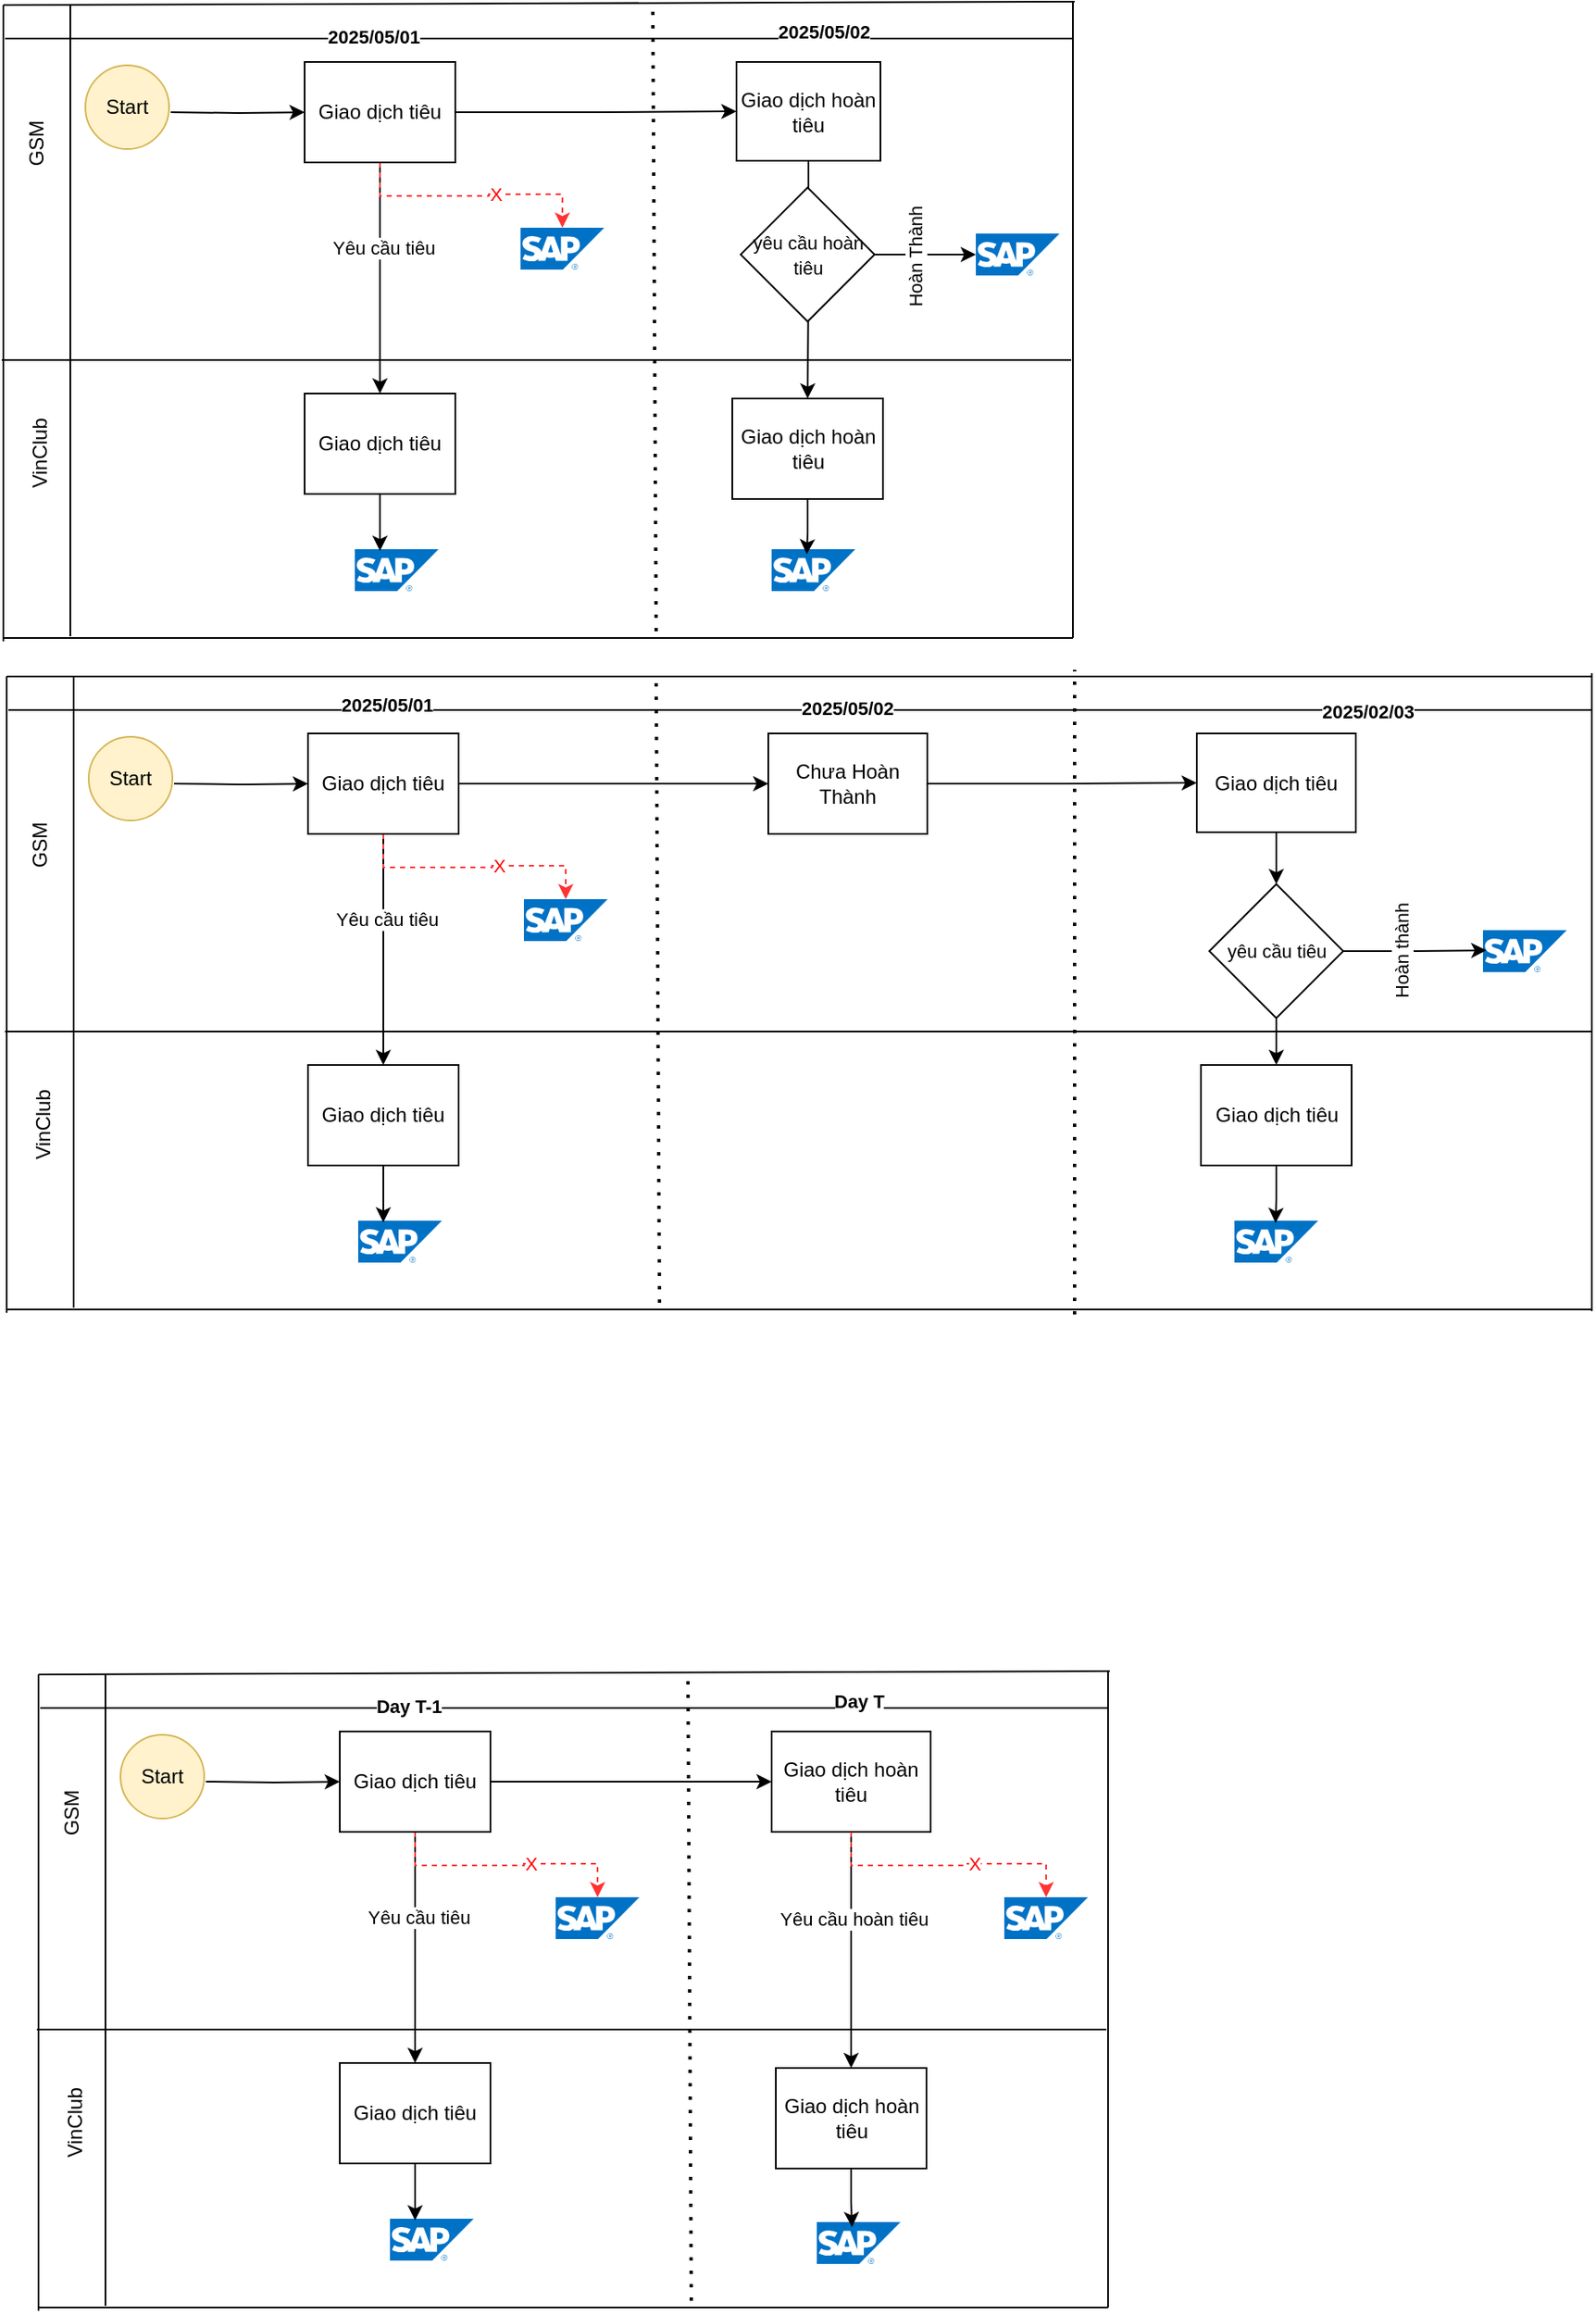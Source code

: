 <mxfile version="26.2.12">
  <diagram name="Page-1" id="jYxQsDxRD-8A5V3A2scU">
    <mxGraphModel dx="1428" dy="2025" grid="0" gridSize="10" guides="1" tooltips="1" connect="1" arrows="1" fold="1" page="0" pageScale="1" pageWidth="827" pageHeight="1169" math="0" shadow="0">
      <root>
        <mxCell id="0" />
        <mxCell id="1" parent="0" />
        <mxCell id="HJKBNOG1gQndoPXstNbw-36" value="" style="group" vertex="1" connectable="0" parent="1">
          <mxGeometry x="39" y="158" width="641" height="382" as="geometry" />
        </mxCell>
        <mxCell id="HJKBNOG1gQndoPXstNbw-2" style="edgeStyle=orthogonalEdgeStyle;rounded=0;orthogonalLoop=1;jettySize=auto;html=1;entryX=0;entryY=0.5;entryDx=0;entryDy=0;entryPerimeter=0;" edge="1" parent="HJKBNOG1gQndoPXstNbw-36" target="HJKBNOG1gQndoPXstNbw-3">
          <mxGeometry relative="1" as="geometry">
            <mxPoint x="181" y="66" as="targetPoint" />
            <mxPoint x="101" y="66" as="sourcePoint" />
          </mxGeometry>
        </mxCell>
        <mxCell id="HJKBNOG1gQndoPXstNbw-1" value="Start" style="ellipse;whiteSpace=wrap;html=1;aspect=fixed;fillColor=#fff2cc;strokeColor=#d6b656;" vertex="1" parent="HJKBNOG1gQndoPXstNbw-36">
          <mxGeometry x="50" y="38" width="50" height="50" as="geometry" />
        </mxCell>
        <mxCell id="HJKBNOG1gQndoPXstNbw-13" style="edgeStyle=orthogonalEdgeStyle;rounded=0;orthogonalLoop=1;jettySize=auto;html=1;entryX=0.5;entryY=0;entryDx=0;entryDy=0;" edge="1" parent="HJKBNOG1gQndoPXstNbw-36" source="HJKBNOG1gQndoPXstNbw-3" target="HJKBNOG1gQndoPXstNbw-12">
          <mxGeometry relative="1" as="geometry" />
        </mxCell>
        <mxCell id="HJKBNOG1gQndoPXstNbw-14" value="Yêu cầu tiêu" style="edgeLabel;html=1;align=center;verticalAlign=middle;resizable=0;points=[];" vertex="1" connectable="0" parent="HJKBNOG1gQndoPXstNbw-13">
          <mxGeometry x="-0.267" y="2" relative="1" as="geometry">
            <mxPoint as="offset" />
          </mxGeometry>
        </mxCell>
        <mxCell id="HJKBNOG1gQndoPXstNbw-16" value="" style="edgeStyle=orthogonalEdgeStyle;rounded=0;orthogonalLoop=1;jettySize=auto;html=1;" edge="1" parent="HJKBNOG1gQndoPXstNbw-36" source="HJKBNOG1gQndoPXstNbw-3" target="HJKBNOG1gQndoPXstNbw-15">
          <mxGeometry relative="1" as="geometry" />
        </mxCell>
        <mxCell id="HJKBNOG1gQndoPXstNbw-30" style="edgeStyle=orthogonalEdgeStyle;rounded=0;orthogonalLoop=1;jettySize=auto;html=1;dashed=1;strokeColor=#FF3333;exitX=0.5;exitY=1;exitDx=0;exitDy=0;" edge="1" parent="HJKBNOG1gQndoPXstNbw-36" source="HJKBNOG1gQndoPXstNbw-3" target="HJKBNOG1gQndoPXstNbw-29">
          <mxGeometry relative="1" as="geometry" />
        </mxCell>
        <mxCell id="HJKBNOG1gQndoPXstNbw-31" value="X" style="edgeLabel;html=1;align=center;verticalAlign=middle;resizable=0;points=[];fontColor=#FF0000;" vertex="1" connectable="0" parent="HJKBNOG1gQndoPXstNbw-30">
          <mxGeometry x="0.203" relative="1" as="geometry">
            <mxPoint as="offset" />
          </mxGeometry>
        </mxCell>
        <mxCell id="HJKBNOG1gQndoPXstNbw-3" value="Giao dịch ti&lt;span style=&quot;background-color: transparent; color: light-dark(rgb(0, 0, 0), rgb(255, 255, 255));&quot;&gt;êu&lt;/span&gt;" style="rounded=0;whiteSpace=wrap;html=1;" vertex="1" parent="HJKBNOG1gQndoPXstNbw-36">
          <mxGeometry x="181" y="36" width="90" height="60" as="geometry" />
        </mxCell>
        <mxCell id="HJKBNOG1gQndoPXstNbw-5" value="" style="endArrow=none;html=1;rounded=0;" edge="1" parent="HJKBNOG1gQndoPXstNbw-36">
          <mxGeometry width="50" height="50" relative="1" as="geometry">
            <mxPoint x="1" y="2" as="sourcePoint" />
            <mxPoint x="641" as="targetPoint" />
          </mxGeometry>
        </mxCell>
        <mxCell id="HJKBNOG1gQndoPXstNbw-6" value="" style="endArrow=none;html=1;rounded=0;" edge="1" parent="HJKBNOG1gQndoPXstNbw-36">
          <mxGeometry width="50" height="50" relative="1" as="geometry">
            <mxPoint y="214" as="sourcePoint" />
            <mxPoint x="639" y="214" as="targetPoint" />
          </mxGeometry>
        </mxCell>
        <mxCell id="HJKBNOG1gQndoPXstNbw-7" value="" style="endArrow=none;html=1;rounded=0;" edge="1" parent="HJKBNOG1gQndoPXstNbw-36">
          <mxGeometry width="50" height="50" relative="1" as="geometry">
            <mxPoint x="1" y="380" as="sourcePoint" />
            <mxPoint x="640" y="380" as="targetPoint" />
          </mxGeometry>
        </mxCell>
        <mxCell id="HJKBNOG1gQndoPXstNbw-8" value="" style="endArrow=none;html=1;rounded=0;" edge="1" parent="HJKBNOG1gQndoPXstNbw-36">
          <mxGeometry width="50" height="50" relative="1" as="geometry">
            <mxPoint x="1" y="382" as="sourcePoint" />
            <mxPoint x="1" y="2" as="targetPoint" />
          </mxGeometry>
        </mxCell>
        <mxCell id="HJKBNOG1gQndoPXstNbw-9" value="" style="endArrow=none;html=1;rounded=0;" edge="1" parent="HJKBNOG1gQndoPXstNbw-36">
          <mxGeometry width="50" height="50" relative="1" as="geometry">
            <mxPoint x="41" y="379" as="sourcePoint" />
            <mxPoint x="41" y="2" as="targetPoint" />
          </mxGeometry>
        </mxCell>
        <mxCell id="HJKBNOG1gQndoPXstNbw-10" value="GSM" style="text;html=1;align=center;verticalAlign=middle;resizable=0;points=[];autosize=1;strokeColor=none;fillColor=none;rotation=-90;" vertex="1" parent="HJKBNOG1gQndoPXstNbw-36">
          <mxGeometry x="-4" y="70" width="50" height="30" as="geometry" />
        </mxCell>
        <mxCell id="HJKBNOG1gQndoPXstNbw-11" value="VinClub" style="text;html=1;align=center;verticalAlign=middle;resizable=0;points=[];autosize=1;strokeColor=none;fillColor=none;rotation=-90;" vertex="1" parent="HJKBNOG1gQndoPXstNbw-36">
          <mxGeometry x="-12" y="255" width="70" height="30" as="geometry" />
        </mxCell>
        <mxCell id="HJKBNOG1gQndoPXstNbw-12" value="Giao dịch tiêu" style="rounded=0;whiteSpace=wrap;html=1;" vertex="1" parent="HJKBNOG1gQndoPXstNbw-36">
          <mxGeometry x="181" y="234" width="90" height="60" as="geometry" />
        </mxCell>
        <mxCell id="HJKBNOG1gQndoPXstNbw-18" style="edgeStyle=orthogonalEdgeStyle;rounded=0;orthogonalLoop=1;jettySize=auto;html=1;" edge="1" parent="HJKBNOG1gQndoPXstNbw-36" source="HJKBNOG1gQndoPXstNbw-15" target="HJKBNOG1gQndoPXstNbw-17">
          <mxGeometry relative="1" as="geometry" />
        </mxCell>
        <mxCell id="HJKBNOG1gQndoPXstNbw-19" value="Yêu cầu hoàn tiêu" style="edgeLabel;html=1;align=center;verticalAlign=middle;resizable=0;points=[];" vertex="1" connectable="0" parent="HJKBNOG1gQndoPXstNbw-18">
          <mxGeometry x="-0.27" y="1" relative="1" as="geometry">
            <mxPoint as="offset" />
          </mxGeometry>
        </mxCell>
        <mxCell id="HJKBNOG1gQndoPXstNbw-15" value="Giao dịch hoàn ti&lt;span style=&quot;background-color: transparent; color: light-dark(rgb(0, 0, 0), rgb(255, 255, 255));&quot;&gt;êu&lt;/span&gt;" style="rounded=0;whiteSpace=wrap;html=1;" vertex="1" parent="HJKBNOG1gQndoPXstNbw-36">
          <mxGeometry x="439" y="36" width="95" height="60" as="geometry" />
        </mxCell>
        <mxCell id="HJKBNOG1gQndoPXstNbw-17" value="Giao dịch hoàn tiêu" style="rounded=0;whiteSpace=wrap;html=1;" vertex="1" parent="HJKBNOG1gQndoPXstNbw-36">
          <mxGeometry x="441.5" y="237" width="90" height="60" as="geometry" />
        </mxCell>
        <mxCell id="HJKBNOG1gQndoPXstNbw-20" value="" style="endArrow=none;dashed=1;html=1;dashPattern=1 3;strokeWidth=2;rounded=0;" edge="1" parent="HJKBNOG1gQndoPXstNbw-36">
          <mxGeometry width="50" height="50" relative="1" as="geometry">
            <mxPoint x="391" y="376" as="sourcePoint" />
            <mxPoint x="389" as="targetPoint" />
          </mxGeometry>
        </mxCell>
        <mxCell id="HJKBNOG1gQndoPXstNbw-22" value="" style="endArrow=none;html=1;rounded=0;" edge="1" parent="HJKBNOG1gQndoPXstNbw-36">
          <mxGeometry width="50" height="50" relative="1" as="geometry">
            <mxPoint x="2" y="22" as="sourcePoint" />
            <mxPoint x="640" y="22" as="targetPoint" />
          </mxGeometry>
        </mxCell>
        <mxCell id="HJKBNOG1gQndoPXstNbw-23" value="Day T-1" style="edgeLabel;html=1;align=center;verticalAlign=middle;resizable=0;points=[];fontStyle=1" vertex="1" connectable="0" parent="HJKBNOG1gQndoPXstNbw-22">
          <mxGeometry x="-0.467" y="3" relative="1" as="geometry">
            <mxPoint x="50" y="2" as="offset" />
          </mxGeometry>
        </mxCell>
        <mxCell id="HJKBNOG1gQndoPXstNbw-24" value="Day T" style="edgeLabel;html=1;align=center;verticalAlign=middle;resizable=0;points=[];fontStyle=1" vertex="1" connectable="0" parent="HJKBNOG1gQndoPXstNbw-22">
          <mxGeometry x="0.303" y="3" relative="1" as="geometry">
            <mxPoint x="73" y="-1" as="offset" />
          </mxGeometry>
        </mxCell>
        <mxCell id="HJKBNOG1gQndoPXstNbw-25" value="" style="image;sketch=0;aspect=fixed;html=1;points=[];align=center;fontSize=12;image=img/lib/mscae/SAP_HANA_on_Azure.svg;" vertex="1" parent="HJKBNOG1gQndoPXstNbw-36">
          <mxGeometry x="211" y="327" width="50" height="25" as="geometry" />
        </mxCell>
        <mxCell id="HJKBNOG1gQndoPXstNbw-26" style="edgeStyle=orthogonalEdgeStyle;rounded=0;orthogonalLoop=1;jettySize=auto;html=1;entryX=0.3;entryY=0.04;entryDx=0;entryDy=0;entryPerimeter=0;" edge="1" parent="HJKBNOG1gQndoPXstNbw-36" source="HJKBNOG1gQndoPXstNbw-12" target="HJKBNOG1gQndoPXstNbw-25">
          <mxGeometry relative="1" as="geometry" />
        </mxCell>
        <mxCell id="HJKBNOG1gQndoPXstNbw-27" value="" style="image;sketch=0;aspect=fixed;html=1;points=[];align=center;fontSize=12;image=img/lib/mscae/SAP_HANA_on_Azure.svg;" vertex="1" parent="HJKBNOG1gQndoPXstNbw-36">
          <mxGeometry x="466" y="329" width="50" height="25" as="geometry" />
        </mxCell>
        <mxCell id="HJKBNOG1gQndoPXstNbw-28" style="edgeStyle=orthogonalEdgeStyle;rounded=0;orthogonalLoop=1;jettySize=auto;html=1;entryX=0.42;entryY=0.12;entryDx=0;entryDy=0;entryPerimeter=0;" edge="1" parent="HJKBNOG1gQndoPXstNbw-36" source="HJKBNOG1gQndoPXstNbw-17" target="HJKBNOG1gQndoPXstNbw-27">
          <mxGeometry relative="1" as="geometry" />
        </mxCell>
        <mxCell id="HJKBNOG1gQndoPXstNbw-29" value="" style="image;sketch=0;aspect=fixed;html=1;points=[];align=center;fontSize=12;image=img/lib/mscae/SAP_HANA_on_Azure.svg;" vertex="1" parent="HJKBNOG1gQndoPXstNbw-36">
          <mxGeometry x="310" y="135" width="50" height="25" as="geometry" />
        </mxCell>
        <mxCell id="HJKBNOG1gQndoPXstNbw-32" style="edgeStyle=orthogonalEdgeStyle;rounded=0;orthogonalLoop=1;jettySize=auto;html=1;dashed=1;strokeColor=#FF3333;exitX=0.5;exitY=1;exitDx=0;exitDy=0;" edge="1" parent="HJKBNOG1gQndoPXstNbw-36" source="HJKBNOG1gQndoPXstNbw-15" target="HJKBNOG1gQndoPXstNbw-34">
          <mxGeometry relative="1" as="geometry">
            <mxPoint x="525" y="112" as="sourcePoint" />
            <mxPoint x="580" y="153" as="targetPoint" />
          </mxGeometry>
        </mxCell>
        <mxCell id="HJKBNOG1gQndoPXstNbw-33" value="X" style="edgeLabel;html=1;align=center;verticalAlign=middle;resizable=0;points=[];fontColor=#FF0000;" vertex="1" connectable="0" parent="HJKBNOG1gQndoPXstNbw-32">
          <mxGeometry x="0.203" relative="1" as="geometry">
            <mxPoint as="offset" />
          </mxGeometry>
        </mxCell>
        <mxCell id="HJKBNOG1gQndoPXstNbw-34" value="" style="image;sketch=0;aspect=fixed;html=1;points=[];align=center;fontSize=12;image=img/lib/mscae/SAP_HANA_on_Azure.svg;" vertex="1" parent="HJKBNOG1gQndoPXstNbw-36">
          <mxGeometry x="578" y="135" width="50" height="25" as="geometry" />
        </mxCell>
        <mxCell id="HJKBNOG1gQndoPXstNbw-35" value="" style="endArrow=none;html=1;rounded=0;" edge="1" parent="HJKBNOG1gQndoPXstNbw-36">
          <mxGeometry width="50" height="50" relative="1" as="geometry">
            <mxPoint x="640" y="380" as="sourcePoint" />
            <mxPoint x="640" as="targetPoint" />
          </mxGeometry>
        </mxCell>
        <mxCell id="HJKBNOG1gQndoPXstNbw-72" value="" style="group" vertex="1" connectable="0" parent="1">
          <mxGeometry x="18" y="-839" width="641" height="382" as="geometry" />
        </mxCell>
        <mxCell id="HJKBNOG1gQndoPXstNbw-73" style="edgeStyle=orthogonalEdgeStyle;rounded=0;orthogonalLoop=1;jettySize=auto;html=1;entryX=0;entryY=0.5;entryDx=0;entryDy=0;entryPerimeter=0;" edge="1" parent="HJKBNOG1gQndoPXstNbw-72" target="HJKBNOG1gQndoPXstNbw-80">
          <mxGeometry relative="1" as="geometry">
            <mxPoint x="181" y="66" as="targetPoint" />
            <mxPoint x="101" y="66" as="sourcePoint" />
          </mxGeometry>
        </mxCell>
        <mxCell id="HJKBNOG1gQndoPXstNbw-74" value="Start" style="ellipse;whiteSpace=wrap;html=1;aspect=fixed;fillColor=#fff2cc;strokeColor=#d6b656;" vertex="1" parent="HJKBNOG1gQndoPXstNbw-72">
          <mxGeometry x="50" y="38" width="50" height="50" as="geometry" />
        </mxCell>
        <mxCell id="HJKBNOG1gQndoPXstNbw-75" style="edgeStyle=orthogonalEdgeStyle;rounded=0;orthogonalLoop=1;jettySize=auto;html=1;entryX=0.5;entryY=0;entryDx=0;entryDy=0;" edge="1" parent="HJKBNOG1gQndoPXstNbw-72" source="HJKBNOG1gQndoPXstNbw-80" target="HJKBNOG1gQndoPXstNbw-88">
          <mxGeometry relative="1" as="geometry" />
        </mxCell>
        <mxCell id="HJKBNOG1gQndoPXstNbw-76" value="Yêu cầu tiêu" style="edgeLabel;html=1;align=center;verticalAlign=middle;resizable=0;points=[];" vertex="1" connectable="0" parent="HJKBNOG1gQndoPXstNbw-75">
          <mxGeometry x="-0.267" y="2" relative="1" as="geometry">
            <mxPoint as="offset" />
          </mxGeometry>
        </mxCell>
        <mxCell id="HJKBNOG1gQndoPXstNbw-77" value="" style="edgeStyle=orthogonalEdgeStyle;rounded=0;orthogonalLoop=1;jettySize=auto;html=1;" edge="1" parent="HJKBNOG1gQndoPXstNbw-72" source="HJKBNOG1gQndoPXstNbw-80" target="HJKBNOG1gQndoPXstNbw-91">
          <mxGeometry relative="1" as="geometry" />
        </mxCell>
        <mxCell id="HJKBNOG1gQndoPXstNbw-78" style="edgeStyle=orthogonalEdgeStyle;rounded=0;orthogonalLoop=1;jettySize=auto;html=1;dashed=1;strokeColor=#FF3333;exitX=0.5;exitY=1;exitDx=0;exitDy=0;" edge="1" parent="HJKBNOG1gQndoPXstNbw-72" source="HJKBNOG1gQndoPXstNbw-80" target="HJKBNOG1gQndoPXstNbw-101">
          <mxGeometry relative="1" as="geometry" />
        </mxCell>
        <mxCell id="HJKBNOG1gQndoPXstNbw-79" value="X" style="edgeLabel;html=1;align=center;verticalAlign=middle;resizable=0;points=[];fontColor=#FF0000;" vertex="1" connectable="0" parent="HJKBNOG1gQndoPXstNbw-78">
          <mxGeometry x="0.203" relative="1" as="geometry">
            <mxPoint as="offset" />
          </mxGeometry>
        </mxCell>
        <mxCell id="HJKBNOG1gQndoPXstNbw-80" value="Giao dịch ti&lt;span style=&quot;background-color: transparent; color: light-dark(rgb(0, 0, 0), rgb(255, 255, 255));&quot;&gt;êu&lt;/span&gt;" style="rounded=0;whiteSpace=wrap;html=1;" vertex="1" parent="HJKBNOG1gQndoPXstNbw-72">
          <mxGeometry x="181" y="36" width="90" height="60" as="geometry" />
        </mxCell>
        <mxCell id="HJKBNOG1gQndoPXstNbw-81" value="" style="endArrow=none;html=1;rounded=0;" edge="1" parent="HJKBNOG1gQndoPXstNbw-72">
          <mxGeometry width="50" height="50" relative="1" as="geometry">
            <mxPoint x="1" y="2" as="sourcePoint" />
            <mxPoint x="641" as="targetPoint" />
          </mxGeometry>
        </mxCell>
        <mxCell id="HJKBNOG1gQndoPXstNbw-82" value="" style="endArrow=none;html=1;rounded=0;" edge="1" parent="HJKBNOG1gQndoPXstNbw-72">
          <mxGeometry width="50" height="50" relative="1" as="geometry">
            <mxPoint y="214" as="sourcePoint" />
            <mxPoint x="639" y="214" as="targetPoint" />
          </mxGeometry>
        </mxCell>
        <mxCell id="HJKBNOG1gQndoPXstNbw-83" value="" style="endArrow=none;html=1;rounded=0;" edge="1" parent="HJKBNOG1gQndoPXstNbw-72">
          <mxGeometry width="50" height="50" relative="1" as="geometry">
            <mxPoint x="1" y="380" as="sourcePoint" />
            <mxPoint x="640" y="380" as="targetPoint" />
          </mxGeometry>
        </mxCell>
        <mxCell id="HJKBNOG1gQndoPXstNbw-84" value="" style="endArrow=none;html=1;rounded=0;" edge="1" parent="HJKBNOG1gQndoPXstNbw-72">
          <mxGeometry width="50" height="50" relative="1" as="geometry">
            <mxPoint x="1" y="382" as="sourcePoint" />
            <mxPoint x="1" y="2" as="targetPoint" />
          </mxGeometry>
        </mxCell>
        <mxCell id="HJKBNOG1gQndoPXstNbw-85" value="" style="endArrow=none;html=1;rounded=0;" edge="1" parent="HJKBNOG1gQndoPXstNbw-72">
          <mxGeometry width="50" height="50" relative="1" as="geometry">
            <mxPoint x="41" y="379" as="sourcePoint" />
            <mxPoint x="41" y="2" as="targetPoint" />
          </mxGeometry>
        </mxCell>
        <mxCell id="HJKBNOG1gQndoPXstNbw-86" value="GSM" style="text;html=1;align=center;verticalAlign=middle;resizable=0;points=[];autosize=1;strokeColor=none;fillColor=none;rotation=-90;" vertex="1" parent="HJKBNOG1gQndoPXstNbw-72">
          <mxGeometry x="-4" y="70" width="50" height="30" as="geometry" />
        </mxCell>
        <mxCell id="HJKBNOG1gQndoPXstNbw-87" value="VinClub" style="text;html=1;align=center;verticalAlign=middle;resizable=0;points=[];autosize=1;strokeColor=none;fillColor=none;rotation=-90;" vertex="1" parent="HJKBNOG1gQndoPXstNbw-72">
          <mxGeometry x="-12" y="255" width="70" height="30" as="geometry" />
        </mxCell>
        <mxCell id="HJKBNOG1gQndoPXstNbw-88" value="Giao dịch tiêu" style="rounded=0;whiteSpace=wrap;html=1;" vertex="1" parent="HJKBNOG1gQndoPXstNbw-72">
          <mxGeometry x="181" y="234" width="90" height="60" as="geometry" />
        </mxCell>
        <mxCell id="HJKBNOG1gQndoPXstNbw-89" style="edgeStyle=orthogonalEdgeStyle;rounded=0;orthogonalLoop=1;jettySize=auto;html=1;" edge="1" parent="HJKBNOG1gQndoPXstNbw-72" source="HJKBNOG1gQndoPXstNbw-91" target="HJKBNOG1gQndoPXstNbw-92">
          <mxGeometry relative="1" as="geometry" />
        </mxCell>
        <mxCell id="HJKBNOG1gQndoPXstNbw-91" value="Giao dịch hoàn ti&lt;span style=&quot;background-color: transparent; color: light-dark(rgb(0, 0, 0), rgb(255, 255, 255));&quot;&gt;êu&lt;/span&gt;" style="rounded=0;whiteSpace=wrap;html=1;" vertex="1" parent="HJKBNOG1gQndoPXstNbw-72">
          <mxGeometry x="439" y="36" width="86" height="59" as="geometry" />
        </mxCell>
        <mxCell id="HJKBNOG1gQndoPXstNbw-92" value="Giao dịch hoàn tiêu" style="rounded=0;whiteSpace=wrap;html=1;" vertex="1" parent="HJKBNOG1gQndoPXstNbw-72">
          <mxGeometry x="436.5" y="237" width="90" height="60" as="geometry" />
        </mxCell>
        <mxCell id="HJKBNOG1gQndoPXstNbw-93" value="" style="endArrow=none;dashed=1;html=1;dashPattern=1 3;strokeWidth=2;rounded=0;" edge="1" parent="HJKBNOG1gQndoPXstNbw-72">
          <mxGeometry width="50" height="50" relative="1" as="geometry">
            <mxPoint x="391" y="376" as="sourcePoint" />
            <mxPoint x="389" as="targetPoint" />
          </mxGeometry>
        </mxCell>
        <mxCell id="HJKBNOG1gQndoPXstNbw-94" value="" style="endArrow=none;html=1;rounded=0;" edge="1" parent="HJKBNOG1gQndoPXstNbw-72">
          <mxGeometry width="50" height="50" relative="1" as="geometry">
            <mxPoint x="2" y="22" as="sourcePoint" />
            <mxPoint x="640" y="22" as="targetPoint" />
          </mxGeometry>
        </mxCell>
        <mxCell id="HJKBNOG1gQndoPXstNbw-95" value="2025/05/01" style="edgeLabel;html=1;align=center;verticalAlign=middle;resizable=0;points=[];fontStyle=1" vertex="1" connectable="0" parent="HJKBNOG1gQndoPXstNbw-94">
          <mxGeometry x="-0.467" y="3" relative="1" as="geometry">
            <mxPoint x="50" y="2" as="offset" />
          </mxGeometry>
        </mxCell>
        <mxCell id="HJKBNOG1gQndoPXstNbw-96" value="2025/05/02" style="edgeLabel;html=1;align=center;verticalAlign=middle;resizable=0;points=[];fontStyle=1" vertex="1" connectable="0" parent="HJKBNOG1gQndoPXstNbw-94">
          <mxGeometry x="0.303" y="3" relative="1" as="geometry">
            <mxPoint x="73" y="-1" as="offset" />
          </mxGeometry>
        </mxCell>
        <mxCell id="HJKBNOG1gQndoPXstNbw-97" value="" style="image;sketch=0;aspect=fixed;html=1;points=[];align=center;fontSize=12;image=img/lib/mscae/SAP_HANA_on_Azure.svg;" vertex="1" parent="HJKBNOG1gQndoPXstNbw-72">
          <mxGeometry x="211" y="327" width="50" height="25" as="geometry" />
        </mxCell>
        <mxCell id="HJKBNOG1gQndoPXstNbw-98" style="edgeStyle=orthogonalEdgeStyle;rounded=0;orthogonalLoop=1;jettySize=auto;html=1;entryX=0.3;entryY=0.04;entryDx=0;entryDy=0;entryPerimeter=0;" edge="1" parent="HJKBNOG1gQndoPXstNbw-72" source="HJKBNOG1gQndoPXstNbw-88" target="HJKBNOG1gQndoPXstNbw-97">
          <mxGeometry relative="1" as="geometry" />
        </mxCell>
        <mxCell id="HJKBNOG1gQndoPXstNbw-99" value="" style="image;sketch=0;aspect=fixed;html=1;points=[];align=center;fontSize=12;image=img/lib/mscae/SAP_HANA_on_Azure.svg;" vertex="1" parent="HJKBNOG1gQndoPXstNbw-72">
          <mxGeometry x="460" y="327" width="50" height="25" as="geometry" />
        </mxCell>
        <mxCell id="HJKBNOG1gQndoPXstNbw-100" style="edgeStyle=orthogonalEdgeStyle;rounded=0;orthogonalLoop=1;jettySize=auto;html=1;entryX=0.42;entryY=0.12;entryDx=0;entryDy=0;entryPerimeter=0;" edge="1" parent="HJKBNOG1gQndoPXstNbw-72" source="HJKBNOG1gQndoPXstNbw-92" target="HJKBNOG1gQndoPXstNbw-99">
          <mxGeometry relative="1" as="geometry" />
        </mxCell>
        <mxCell id="HJKBNOG1gQndoPXstNbw-101" value="" style="image;sketch=0;aspect=fixed;html=1;points=[];align=center;fontSize=12;image=img/lib/mscae/SAP_HANA_on_Azure.svg;" vertex="1" parent="HJKBNOG1gQndoPXstNbw-72">
          <mxGeometry x="310" y="135" width="50" height="25" as="geometry" />
        </mxCell>
        <mxCell id="HJKBNOG1gQndoPXstNbw-105" value="" style="endArrow=none;html=1;rounded=0;" edge="1" parent="HJKBNOG1gQndoPXstNbw-72">
          <mxGeometry width="50" height="50" relative="1" as="geometry">
            <mxPoint x="640" y="380" as="sourcePoint" />
            <mxPoint x="640" as="targetPoint" />
          </mxGeometry>
        </mxCell>
        <mxCell id="HJKBNOG1gQndoPXstNbw-112" style="edgeStyle=orthogonalEdgeStyle;rounded=0;orthogonalLoop=1;jettySize=auto;html=1;exitX=1;exitY=0.5;exitDx=0;exitDy=0;" edge="1" parent="HJKBNOG1gQndoPXstNbw-72" source="HJKBNOG1gQndoPXstNbw-106" target="HJKBNOG1gQndoPXstNbw-108">
          <mxGeometry relative="1" as="geometry" />
        </mxCell>
        <mxCell id="HJKBNOG1gQndoPXstNbw-113" value="Hoàn Thành" style="edgeLabel;html=1;align=center;verticalAlign=middle;resizable=0;points=[];rotation=-90;" vertex="1" connectable="0" parent="HJKBNOG1gQndoPXstNbw-112">
          <mxGeometry x="-0.201" y="-2" relative="1" as="geometry">
            <mxPoint as="offset" />
          </mxGeometry>
        </mxCell>
        <mxCell id="HJKBNOG1gQndoPXstNbw-106" value="&lt;font style=&quot;font-size: 11px;&quot;&gt;yêu cầu hoàn tiêu&lt;/font&gt;" style="rhombus;whiteSpace=wrap;html=1;" vertex="1" parent="HJKBNOG1gQndoPXstNbw-72">
          <mxGeometry x="441.5" y="111" width="80" height="80" as="geometry" />
        </mxCell>
        <mxCell id="HJKBNOG1gQndoPXstNbw-108" value="" style="image;sketch=0;aspect=fixed;html=1;points=[];align=center;fontSize=12;image=img/lib/mscae/SAP_HANA_on_Azure.svg;" vertex="1" parent="HJKBNOG1gQndoPXstNbw-72">
          <mxGeometry x="582" y="138.5" width="50" height="25" as="geometry" />
        </mxCell>
        <mxCell id="HJKBNOG1gQndoPXstNbw-38" style="edgeStyle=orthogonalEdgeStyle;rounded=0;orthogonalLoop=1;jettySize=auto;html=1;entryX=0;entryY=0.5;entryDx=0;entryDy=0;entryPerimeter=0;" edge="1" parent="1" target="HJKBNOG1gQndoPXstNbw-45">
          <mxGeometry relative="1" as="geometry">
            <mxPoint x="201" y="-372" as="targetPoint" />
            <mxPoint x="121" y="-372" as="sourcePoint" />
          </mxGeometry>
        </mxCell>
        <mxCell id="HJKBNOG1gQndoPXstNbw-39" value="Start" style="ellipse;whiteSpace=wrap;html=1;aspect=fixed;fillColor=#fff2cc;strokeColor=#d6b656;" vertex="1" parent="1">
          <mxGeometry x="70" y="-400" width="50" height="50" as="geometry" />
        </mxCell>
        <mxCell id="HJKBNOG1gQndoPXstNbw-40" style="edgeStyle=orthogonalEdgeStyle;rounded=0;orthogonalLoop=1;jettySize=auto;html=1;entryX=0.5;entryY=0;entryDx=0;entryDy=0;" edge="1" parent="1" source="HJKBNOG1gQndoPXstNbw-45" target="HJKBNOG1gQndoPXstNbw-53">
          <mxGeometry relative="1" as="geometry" />
        </mxCell>
        <mxCell id="HJKBNOG1gQndoPXstNbw-41" value="Yêu cầu tiêu" style="edgeLabel;html=1;align=center;verticalAlign=middle;resizable=0;points=[];" vertex="1" connectable="0" parent="HJKBNOG1gQndoPXstNbw-40">
          <mxGeometry x="-0.267" y="2" relative="1" as="geometry">
            <mxPoint as="offset" />
          </mxGeometry>
        </mxCell>
        <mxCell id="HJKBNOG1gQndoPXstNbw-42" value="" style="edgeStyle=orthogonalEdgeStyle;rounded=0;orthogonalLoop=1;jettySize=auto;html=1;" edge="1" parent="1" source="HJKBNOG1gQndoPXstNbw-45" target="HJKBNOG1gQndoPXstNbw-56">
          <mxGeometry relative="1" as="geometry" />
        </mxCell>
        <mxCell id="HJKBNOG1gQndoPXstNbw-43" style="edgeStyle=orthogonalEdgeStyle;rounded=0;orthogonalLoop=1;jettySize=auto;html=1;dashed=1;strokeColor=#FF3333;exitX=0.5;exitY=1;exitDx=0;exitDy=0;" edge="1" parent="1" source="HJKBNOG1gQndoPXstNbw-45" target="HJKBNOG1gQndoPXstNbw-66">
          <mxGeometry relative="1" as="geometry" />
        </mxCell>
        <mxCell id="HJKBNOG1gQndoPXstNbw-44" value="X" style="edgeLabel;html=1;align=center;verticalAlign=middle;resizable=0;points=[];fontColor=#FF0000;" vertex="1" connectable="0" parent="HJKBNOG1gQndoPXstNbw-43">
          <mxGeometry x="0.203" relative="1" as="geometry">
            <mxPoint as="offset" />
          </mxGeometry>
        </mxCell>
        <mxCell id="HJKBNOG1gQndoPXstNbw-45" value="Giao dịch ti&lt;span style=&quot;background-color: transparent; color: light-dark(rgb(0, 0, 0), rgb(255, 255, 255));&quot;&gt;êu&lt;/span&gt;" style="rounded=0;whiteSpace=wrap;html=1;" vertex="1" parent="1">
          <mxGeometry x="201" y="-402" width="90" height="60" as="geometry" />
        </mxCell>
        <mxCell id="HJKBNOG1gQndoPXstNbw-46" value="" style="endArrow=none;html=1;rounded=0;" edge="1" parent="1">
          <mxGeometry width="50" height="50" relative="1" as="geometry">
            <mxPoint x="21" y="-436" as="sourcePoint" />
            <mxPoint x="968" y="-436" as="targetPoint" />
          </mxGeometry>
        </mxCell>
        <mxCell id="HJKBNOG1gQndoPXstNbw-47" value="" style="endArrow=none;html=1;rounded=0;" edge="1" parent="1">
          <mxGeometry width="50" height="50" relative="1" as="geometry">
            <mxPoint x="20" y="-224" as="sourcePoint" />
            <mxPoint x="968" y="-224" as="targetPoint" />
          </mxGeometry>
        </mxCell>
        <mxCell id="HJKBNOG1gQndoPXstNbw-48" value="" style="endArrow=none;html=1;rounded=0;" edge="1" parent="1">
          <mxGeometry width="50" height="50" relative="1" as="geometry">
            <mxPoint x="21" y="-58" as="sourcePoint" />
            <mxPoint x="968" y="-58" as="targetPoint" />
          </mxGeometry>
        </mxCell>
        <mxCell id="HJKBNOG1gQndoPXstNbw-49" value="" style="endArrow=none;html=1;rounded=0;" edge="1" parent="1">
          <mxGeometry width="50" height="50" relative="1" as="geometry">
            <mxPoint x="21" y="-56" as="sourcePoint" />
            <mxPoint x="21" y="-436" as="targetPoint" />
          </mxGeometry>
        </mxCell>
        <mxCell id="HJKBNOG1gQndoPXstNbw-50" value="" style="endArrow=none;html=1;rounded=0;" edge="1" parent="1">
          <mxGeometry width="50" height="50" relative="1" as="geometry">
            <mxPoint x="61" y="-59" as="sourcePoint" />
            <mxPoint x="61" y="-436" as="targetPoint" />
          </mxGeometry>
        </mxCell>
        <mxCell id="HJKBNOG1gQndoPXstNbw-51" value="GSM" style="text;html=1;align=center;verticalAlign=middle;resizable=0;points=[];autosize=1;strokeColor=none;fillColor=none;rotation=-90;" vertex="1" parent="1">
          <mxGeometry x="16" y="-350" width="50" height="30" as="geometry" />
        </mxCell>
        <mxCell id="HJKBNOG1gQndoPXstNbw-52" value="VinClub" style="text;html=1;align=center;verticalAlign=middle;resizable=0;points=[];autosize=1;strokeColor=none;fillColor=none;rotation=-90;" vertex="1" parent="1">
          <mxGeometry x="8" y="-183" width="70" height="30" as="geometry" />
        </mxCell>
        <mxCell id="HJKBNOG1gQndoPXstNbw-53" value="Giao dịch tiêu" style="rounded=0;whiteSpace=wrap;html=1;" vertex="1" parent="1">
          <mxGeometry x="201" y="-204" width="90" height="60" as="geometry" />
        </mxCell>
        <mxCell id="HJKBNOG1gQndoPXstNbw-119" style="edgeStyle=orthogonalEdgeStyle;rounded=0;orthogonalLoop=1;jettySize=auto;html=1;entryX=0;entryY=0.5;entryDx=0;entryDy=0;" edge="1" parent="1" source="HJKBNOG1gQndoPXstNbw-56" target="HJKBNOG1gQndoPXstNbw-118">
          <mxGeometry relative="1" as="geometry" />
        </mxCell>
        <mxCell id="HJKBNOG1gQndoPXstNbw-56" value="Chưa Hoàn Thành" style="rounded=0;whiteSpace=wrap;html=1;" vertex="1" parent="1">
          <mxGeometry x="476" y="-402" width="95" height="60" as="geometry" />
        </mxCell>
        <mxCell id="HJKBNOG1gQndoPXstNbw-58" value="" style="endArrow=none;dashed=1;html=1;dashPattern=1 3;strokeWidth=2;rounded=0;" edge="1" parent="1">
          <mxGeometry width="50" height="50" relative="1" as="geometry">
            <mxPoint x="411" y="-62" as="sourcePoint" />
            <mxPoint x="409" y="-438" as="targetPoint" />
          </mxGeometry>
        </mxCell>
        <mxCell id="HJKBNOG1gQndoPXstNbw-59" value="" style="endArrow=none;html=1;rounded=0;" edge="1" parent="1">
          <mxGeometry width="50" height="50" relative="1" as="geometry">
            <mxPoint x="22" y="-416" as="sourcePoint" />
            <mxPoint x="968" y="-416" as="targetPoint" />
          </mxGeometry>
        </mxCell>
        <mxCell id="HJKBNOG1gQndoPXstNbw-60" value="2025/05/01" style="edgeLabel;html=1;align=center;verticalAlign=middle;resizable=0;points=[];fontStyle=1" vertex="1" connectable="0" parent="HJKBNOG1gQndoPXstNbw-59">
          <mxGeometry x="-0.467" y="3" relative="1" as="geometry">
            <mxPoint x="-26" as="offset" />
          </mxGeometry>
        </mxCell>
        <mxCell id="HJKBNOG1gQndoPXstNbw-61" value="2025/05/02" style="edgeLabel;html=1;align=center;verticalAlign=middle;resizable=0;points=[];fontStyle=1" vertex="1" connectable="0" parent="HJKBNOG1gQndoPXstNbw-59">
          <mxGeometry x="0.303" y="3" relative="1" as="geometry">
            <mxPoint x="-116" y="2" as="offset" />
          </mxGeometry>
        </mxCell>
        <mxCell id="HJKBNOG1gQndoPXstNbw-117" value="2025/02/03" style="edgeLabel;html=1;align=center;verticalAlign=middle;resizable=0;points=[];fontStyle=1" vertex="1" connectable="0" parent="HJKBNOG1gQndoPXstNbw-59">
          <mxGeometry x="0.716" y="-1" relative="1" as="geometry">
            <mxPoint as="offset" />
          </mxGeometry>
        </mxCell>
        <mxCell id="HJKBNOG1gQndoPXstNbw-62" value="" style="image;sketch=0;aspect=fixed;html=1;points=[];align=center;fontSize=12;image=img/lib/mscae/SAP_HANA_on_Azure.svg;" vertex="1" parent="1">
          <mxGeometry x="231" y="-111" width="50" height="25" as="geometry" />
        </mxCell>
        <mxCell id="HJKBNOG1gQndoPXstNbw-63" style="edgeStyle=orthogonalEdgeStyle;rounded=0;orthogonalLoop=1;jettySize=auto;html=1;entryX=0.3;entryY=0.04;entryDx=0;entryDy=0;entryPerimeter=0;" edge="1" parent="1" source="HJKBNOG1gQndoPXstNbw-53" target="HJKBNOG1gQndoPXstNbw-62">
          <mxGeometry relative="1" as="geometry" />
        </mxCell>
        <mxCell id="HJKBNOG1gQndoPXstNbw-66" value="" style="image;sketch=0;aspect=fixed;html=1;points=[];align=center;fontSize=12;image=img/lib/mscae/SAP_HANA_on_Azure.svg;" vertex="1" parent="1">
          <mxGeometry x="330" y="-303" width="50" height="25" as="geometry" />
        </mxCell>
        <mxCell id="HJKBNOG1gQndoPXstNbw-116" value="" style="endArrow=none;html=1;rounded=0;" edge="1" parent="1">
          <mxGeometry width="50" height="50" relative="1" as="geometry">
            <mxPoint x="968" y="-57" as="sourcePoint" />
            <mxPoint x="968" y="-438" as="targetPoint" />
          </mxGeometry>
        </mxCell>
        <mxCell id="HJKBNOG1gQndoPXstNbw-127" style="edgeStyle=orthogonalEdgeStyle;rounded=0;orthogonalLoop=1;jettySize=auto;html=1;entryX=0.5;entryY=0;entryDx=0;entryDy=0;" edge="1" parent="1" source="HJKBNOG1gQndoPXstNbw-118" target="HJKBNOG1gQndoPXstNbw-123">
          <mxGeometry relative="1" as="geometry" />
        </mxCell>
        <mxCell id="HJKBNOG1gQndoPXstNbw-118" value="Giao dịch tiêu" style="rounded=0;whiteSpace=wrap;html=1;" vertex="1" parent="1">
          <mxGeometry x="732" y="-402" width="95" height="59" as="geometry" />
        </mxCell>
        <mxCell id="HJKBNOG1gQndoPXstNbw-120" value="Giao dịch tiêu" style="rounded=0;whiteSpace=wrap;html=1;" vertex="1" parent="1">
          <mxGeometry x="734.5" y="-204" width="90" height="60" as="geometry" />
        </mxCell>
        <mxCell id="HJKBNOG1gQndoPXstNbw-121" value="" style="image;sketch=0;aspect=fixed;html=1;points=[];align=center;fontSize=12;image=img/lib/mscae/SAP_HANA_on_Azure.svg;" vertex="1" parent="1">
          <mxGeometry x="754.5" y="-111" width="50" height="25" as="geometry" />
        </mxCell>
        <mxCell id="HJKBNOG1gQndoPXstNbw-122" style="edgeStyle=orthogonalEdgeStyle;rounded=0;orthogonalLoop=1;jettySize=auto;html=1;entryX=0.491;entryY=0.055;entryDx=0;entryDy=0;entryPerimeter=0;" edge="1" parent="1" source="HJKBNOG1gQndoPXstNbw-120" target="HJKBNOG1gQndoPXstNbw-121">
          <mxGeometry relative="1" as="geometry" />
        </mxCell>
        <mxCell id="HJKBNOG1gQndoPXstNbw-128" style="edgeStyle=orthogonalEdgeStyle;rounded=0;orthogonalLoop=1;jettySize=auto;html=1;entryX=0.5;entryY=0;entryDx=0;entryDy=0;" edge="1" parent="1" source="HJKBNOG1gQndoPXstNbw-123" target="HJKBNOG1gQndoPXstNbw-120">
          <mxGeometry relative="1" as="geometry" />
        </mxCell>
        <mxCell id="HJKBNOG1gQndoPXstNbw-123" value="&lt;font style=&quot;font-size: 11px;&quot;&gt;yêu cầu tiêu&lt;/font&gt;" style="rhombus;whiteSpace=wrap;html=1;" vertex="1" parent="1">
          <mxGeometry x="739.5" y="-312" width="80" height="80" as="geometry" />
        </mxCell>
        <mxCell id="HJKBNOG1gQndoPXstNbw-124" value="" style="image;sketch=0;aspect=fixed;html=1;points=[];align=center;fontSize=12;image=img/lib/mscae/SAP_HANA_on_Azure.svg;" vertex="1" parent="1">
          <mxGeometry x="903" y="-284.5" width="50" height="25" as="geometry" />
        </mxCell>
        <mxCell id="HJKBNOG1gQndoPXstNbw-125" style="edgeStyle=orthogonalEdgeStyle;rounded=0;orthogonalLoop=1;jettySize=auto;html=1;entryX=0.04;entryY=0.48;entryDx=0;entryDy=0;entryPerimeter=0;" edge="1" parent="1" source="HJKBNOG1gQndoPXstNbw-123" target="HJKBNOG1gQndoPXstNbw-124">
          <mxGeometry relative="1" as="geometry" />
        </mxCell>
        <mxCell id="HJKBNOG1gQndoPXstNbw-126" value="Hoàn thành" style="edgeLabel;html=1;align=center;verticalAlign=middle;resizable=0;points=[];rotation=-90;" vertex="1" connectable="0" parent="HJKBNOG1gQndoPXstNbw-125">
          <mxGeometry x="-0.194" relative="1" as="geometry">
            <mxPoint as="offset" />
          </mxGeometry>
        </mxCell>
        <mxCell id="HJKBNOG1gQndoPXstNbw-129" value="" style="endArrow=none;dashed=1;html=1;dashPattern=1 3;strokeWidth=2;rounded=0;" edge="1" parent="1">
          <mxGeometry width="50" height="50" relative="1" as="geometry">
            <mxPoint x="659" y="-55" as="sourcePoint" />
            <mxPoint x="659" y="-440" as="targetPoint" />
          </mxGeometry>
        </mxCell>
      </root>
    </mxGraphModel>
  </diagram>
</mxfile>
